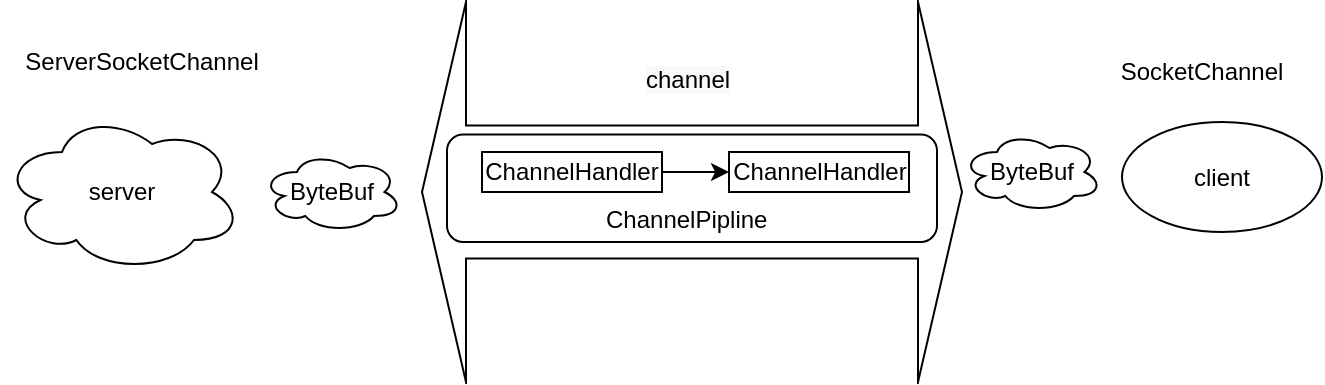 <mxfile version="13.6.6" type="github">
  <diagram id="MnLv_0w_TifV8Hl3NhlG" name="Page-1">
    <mxGraphModel dx="1728" dy="574" grid="1" gridSize="10" guides="1" tooltips="1" connect="1" arrows="1" fold="1" page="1" pageScale="1" pageWidth="827" pageHeight="1169" math="0" shadow="0">
      <root>
        <mxCell id="0" />
        <mxCell id="1" parent="0" />
        <mxCell id="ULdh9nsuljbXBVtEyTDW-1" value="server" style="ellipse;shape=cloud;whiteSpace=wrap;html=1;" parent="1" vertex="1">
          <mxGeometry x="-40" y="205" width="120" height="80" as="geometry" />
        </mxCell>
        <mxCell id="ULdh9nsuljbXBVtEyTDW-2" value="client" style="ellipse;whiteSpace=wrap;html=1;" parent="1" vertex="1">
          <mxGeometry x="520" y="210" width="100" height="55" as="geometry" />
        </mxCell>
        <mxCell id="ULdh9nsuljbXBVtEyTDW-3" value="" style="html=1;shadow=0;dashed=0;align=center;verticalAlign=middle;shape=mxgraph.arrows2.twoWayArrow;dy=0.65;dx=22;" parent="1" vertex="1">
          <mxGeometry x="170" y="150" width="270" height="190" as="geometry" />
        </mxCell>
        <mxCell id="ULdh9nsuljbXBVtEyTDW-4" value="ServerSocketChannel" style="text;html=1;strokeColor=none;fillColor=none;align=center;verticalAlign=middle;whiteSpace=wrap;rounded=0;" parent="1" vertex="1">
          <mxGeometry x="10" y="170" width="40" height="20" as="geometry" />
        </mxCell>
        <mxCell id="ULdh9nsuljbXBVtEyTDW-5" value="SocketChannel" style="text;html=1;strokeColor=none;fillColor=none;align=center;verticalAlign=middle;whiteSpace=wrap;rounded=0;" parent="1" vertex="1">
          <mxGeometry x="540" y="175" width="40" height="20" as="geometry" />
        </mxCell>
        <mxCell id="ULdh9nsuljbXBVtEyTDW-6" value="&lt;meta charset=&quot;utf-8&quot;&gt;&lt;span style=&quot;color: rgb(0, 0, 0); font-family: helvetica; font-size: 12px; font-style: normal; font-weight: 400; letter-spacing: normal; text-align: center; text-indent: 0px; text-transform: none; word-spacing: 0px; background-color: rgb(248, 249, 250); display: inline; float: none;&quot;&gt;channel&lt;/span&gt;" style="text;whiteSpace=wrap;html=1;" parent="1" vertex="1">
          <mxGeometry x="280" y="175" width="70" height="30" as="geometry" />
        </mxCell>
        <mxCell id="ULdh9nsuljbXBVtEyTDW-7" value="" style="rounded=1;whiteSpace=wrap;html=1;" parent="1" vertex="1">
          <mxGeometry x="182.5" y="216.25" width="245" height="53.75" as="geometry" />
        </mxCell>
        <mxCell id="ULdh9nsuljbXBVtEyTDW-8" style="edgeStyle=orthogonalEdgeStyle;rounded=0;orthogonalLoop=1;jettySize=auto;html=1;exitX=1;exitY=0.5;exitDx=0;exitDy=0;entryX=0;entryY=0.5;entryDx=0;entryDy=0;" parent="1" source="ULdh9nsuljbXBVtEyTDW-9" target="ULdh9nsuljbXBVtEyTDW-10" edge="1">
          <mxGeometry relative="1" as="geometry" />
        </mxCell>
        <mxCell id="ULdh9nsuljbXBVtEyTDW-9" value="ChannelHandler" style="rounded=0;whiteSpace=wrap;html=1;" parent="1" vertex="1">
          <mxGeometry x="200" y="225" width="90" height="20" as="geometry" />
        </mxCell>
        <mxCell id="ULdh9nsuljbXBVtEyTDW-10" value="ChannelHandler" style="rounded=0;whiteSpace=wrap;html=1;" parent="1" vertex="1">
          <mxGeometry x="323.5" y="225" width="90" height="20" as="geometry" />
        </mxCell>
        <mxCell id="ULdh9nsuljbXBVtEyTDW-11" value="&lt;div style=&quot;text-align: center&quot;&gt;&lt;span&gt;&lt;font face=&quot;helvetica&quot;&gt;ChannelPipline&lt;/font&gt;&lt;/span&gt;&lt;/div&gt;" style="text;whiteSpace=wrap;html=1;" parent="1" vertex="1">
          <mxGeometry x="260" y="245" width="70" height="30" as="geometry" />
        </mxCell>
        <mxCell id="PL5oTx_WVRWjmE8jnyH3-1" value="ByteBuf" style="ellipse;shape=cloud;whiteSpace=wrap;html=1;" vertex="1" parent="1">
          <mxGeometry x="90" y="225" width="70" height="40" as="geometry" />
        </mxCell>
        <mxCell id="PL5oTx_WVRWjmE8jnyH3-2" value="ByteBuf" style="ellipse;shape=cloud;whiteSpace=wrap;html=1;" vertex="1" parent="1">
          <mxGeometry x="440" y="215" width="70" height="40" as="geometry" />
        </mxCell>
      </root>
    </mxGraphModel>
  </diagram>
</mxfile>

